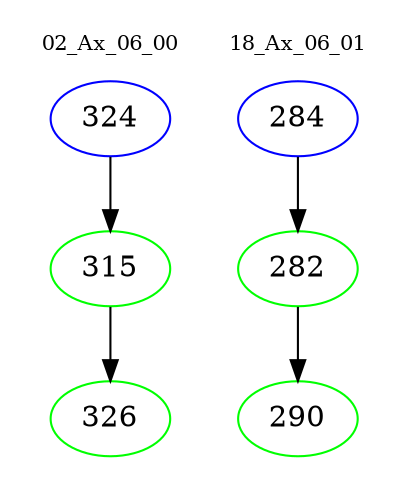 digraph{
subgraph cluster_0 {
color = white
label = "02_Ax_06_00";
fontsize=10;
T0_324 [label="324", color="blue"]
T0_324 -> T0_315 [color="black"]
T0_315 [label="315", color="green"]
T0_315 -> T0_326 [color="black"]
T0_326 [label="326", color="green"]
}
subgraph cluster_1 {
color = white
label = "18_Ax_06_01";
fontsize=10;
T1_284 [label="284", color="blue"]
T1_284 -> T1_282 [color="black"]
T1_282 [label="282", color="green"]
T1_282 -> T1_290 [color="black"]
T1_290 [label="290", color="green"]
}
}

